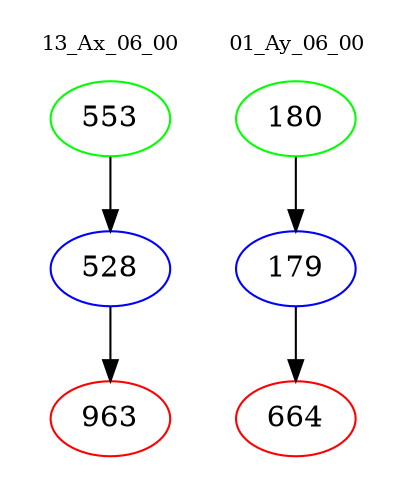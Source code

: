 digraph{
subgraph cluster_0 {
color = white
label = "13_Ax_06_00";
fontsize=10;
T0_553 [label="553", color="green"]
T0_553 -> T0_528 [color="black"]
T0_528 [label="528", color="blue"]
T0_528 -> T0_963 [color="black"]
T0_963 [label="963", color="red"]
}
subgraph cluster_1 {
color = white
label = "01_Ay_06_00";
fontsize=10;
T1_180 [label="180", color="green"]
T1_180 -> T1_179 [color="black"]
T1_179 [label="179", color="blue"]
T1_179 -> T1_664 [color="black"]
T1_664 [label="664", color="red"]
}
}
